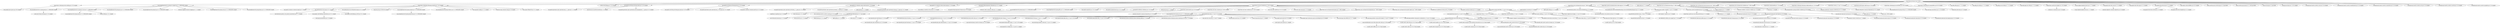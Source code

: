 digraph "uk.gov.hmrc.jdc:emcs:war:3.226.0" {
	"uk.gov.hmrc.jdc:emcs:war:3.226.0" -> "uk.gov.hmrc.rehoming:event-auditing:jar:2.0.0:compile" ;
	"uk.gov.hmrc.jdc:emcs:war:3.226.0" -> "org.springframework.ws:spring-ws-support:jar:2.1.4.RELEASE:compile" ;
	"uk.gov.hmrc.jdc:emcs:war:3.226.0" -> "uk.gov.hmrc.rehoming:rehoming-common:jar:7.41.0:compile" ;
	"uk.gov.hmrc.jdc:emcs:war:3.226.0" -> "xerces:xercesImpl:jar:2.12.0:compile" ;
	"uk.gov.hmrc.jdc:emcs:war:3.226.0" -> "org.apache.activemq:activemq-client:jar:5.15.9:compile" ;
	"uk.gov.hmrc.jdc:emcs:war:3.226.0" -> "org.apache.activemq:activemq-pool:jar:5.15.9:compile" ;
	"uk.gov.hmrc.jdc:emcs:war:3.226.0" -> "org.apache.ws.commons.axiom:axiom-api:jar:1.2.6:compile" ;
	"uk.gov.hmrc.jdc:emcs:war:3.226.0" -> "org.apache.ws.commons.axiom:axiom-impl:jar:1.2.6:compile" ;
	"uk.gov.hmrc.jdc:emcs:war:3.226.0" -> "org.apache.httpcomponents:httpclient:jar:4.5.2:compile" ;
	"uk.gov.hmrc.jdc:emcs:war:3.226.0" -> "uk.gov.hmrc.jdc:emcs-backend:jar:3.226.0:compile" ;
	"uk.gov.hmrc.jdc:emcs:war:3.226.0" -> "uk.gov.hmrc.jdc.rsa:framework-core:jar:7.188.0:compile" ;
	"uk.gov.hmrc.jdc:emcs:war:3.226.0" -> "uk.gov.hmrc.portal:reauthentication-client-app:jar:2.2.0:compile" ;
	"uk.gov.hmrc.jdc:emcs:war:3.226.0" -> "xalan:xalan:jar:2.7.2:compile" ;
	"uk.gov.hmrc.jdc:emcs:war:3.226.0" -> "uk.gov.hmrc.jdc.rsa:framework-web:jar:7.188.0:compile" ;
	"uk.gov.hmrc.jdc:emcs:war:3.226.0" -> "uk.gov.hmrc.jdc.rsa:framework-web-resources:war:7.188.0:compile" ;
	"uk.gov.hmrc.jdc:emcs:war:3.226.0" -> "uk.gov.hmrc.jdc.rsa:framework-validation:jar:7.188.0:compile" ;
	"uk.gov.hmrc.jdc:emcs:war:3.226.0" -> "uk.gov.hmrc:spring-health:jar:1.3.0:compile" ;
	"uk.gov.hmrc.jdc:emcs:war:3.226.0" -> "uk.gov.hmrc.rehoming:rehoming-config-loader:jar:1.12.0:compile" ;
	"uk.gov.hmrc.jdc:emcs:war:3.226.0" -> "uk.gov.hmrc:secure_2.11:jar:7.3.0:compile" ;
	"uk.gov.hmrc.jdc:emcs:war:3.226.0" -> "org.bouncycastle:bcprov-jdk15on:jar:1.62:compile" ;
	"uk.gov.hmrc.jdc:emcs:war:3.226.0" -> "uk.gov.hmrc.rehoming:java-auth-filter:jar:5.64.0:compile" ;
	"uk.gov.hmrc.jdc:emcs:war:3.226.0" -> "uk.gov.hmrc.rehoming:java-spring-filters:jar:6.6.0:compile" ;
	"uk.gov.hmrc.jdc:emcs:war:3.226.0" -> "org.slf4j:slf4j-api:jar:1.7.11:compile" ;
	"uk.gov.hmrc.jdc:emcs:war:3.226.0" -> "org.slf4j:jul-to-slf4j:jar:1.7.11:compile" ;
	"uk.gov.hmrc.jdc:emcs:war:3.226.0" -> "org.slf4j:jcl-over-slf4j:jar:1.7.11:compile" ;
	"uk.gov.hmrc.jdc:emcs:war:3.226.0" -> "org.slf4j:log4j-over-slf4j:jar:1.7.11:compile" ;
	"uk.gov.hmrc.jdc:emcs:war:3.226.0" -> "uk.gov.hmrc:portal-json-logger:jar:1.8.0:compile" ;
	"uk.gov.hmrc.jdc:emcs:war:3.226.0" -> "ch.qos.logback:logback-classic:jar:1.1.7:compile" ;
	"uk.gov.hmrc.jdc:emcs:war:3.226.0" -> "org.apache.tiles:tiles-core:jar:2.2.2:compile" ;
	"uk.gov.hmrc.jdc:emcs:war:3.226.0" -> "org.apache.tiles:tiles-api:jar:2.2.2:compile" ;
	"uk.gov.hmrc.jdc:emcs:war:3.226.0" -> "org.apache.tiles:tiles-jsp:jar:2.2.2:compile" ;
	"uk.gov.hmrc.jdc:emcs:war:3.226.0" -> "org.tuckey:urlrewritefilter:jar:4.0.3:compile" ;
	"uk.gov.hmrc.jdc:emcs:war:3.226.0" -> "javax.servlet:javax.servlet-api:jar:3.1.0:provided" ;
	"uk.gov.hmrc.jdc:emcs:war:3.226.0" -> "javax.servlet.jsp:jsp-api:jar:2.2.1-b03:provided" ;
	"uk.gov.hmrc.jdc:emcs:war:3.226.0" -> "javax.el:el-api:jar:2.2:provided" ;
	"uk.gov.hmrc.jdc:emcs:war:3.226.0" -> "xml-apis:xml-apis:jar:1.4.01:compile" ;
	"uk.gov.hmrc.jdc:emcs:war:3.226.0" -> "io.dropwizard.metrics:metrics-core:jar:3.2.6:compile" ;
	"uk.gov.hmrc.jdc:emcs:war:3.226.0" -> "io.dropwizard.metrics:metrics-healthchecks:jar:3.2.6:compile" ;
	"uk.gov.hmrc.jdc:emcs:war:3.226.0" -> "io.dropwizard.metrics:metrics-annotation:jar:3.2.6:compile" ;
	"uk.gov.hmrc.jdc:emcs:war:3.226.0" -> "io.dropwizard.metrics:metrics-jvm:jar:3.2.6:compile" ;
	"uk.gov.hmrc.jdc:emcs:war:3.226.0" -> "io.dropwizard.metrics:metrics-servlet:jar:3.2.6:compile" ;
	"uk.gov.hmrc.jdc:emcs:war:3.226.0" -> "io.dropwizard.metrics:metrics-graphite:jar:3.2.6:compile" ;
	"uk.gov.hmrc.rehoming:event-auditing:jar:2.0.0:compile" -> "com.google.guava:guava:jar:18.0:compile" ;
	"org.springframework.ws:spring-ws-support:jar:2.1.4.RELEASE:compile" -> "org.springframework.ws:spring-xml:jar:2.1.4.RELEASE:compile" ;
	"org.springframework.ws:spring-ws-support:jar:2.1.4.RELEASE:compile" -> "org.springframework.ws:spring-ws-core:jar:2.1.4.RELEASE:compile" ;
	"org.springframework.ws:spring-ws-support:jar:2.1.4.RELEASE:compile" -> "org.springframework:spring-jms:jar:3.2.15.RELEASE:compile" ;
	"org.springframework.ws:spring-ws-support:jar:2.1.4.RELEASE:compile" -> "org.springframework:spring-tx:jar:3.2.15.RELEASE:compile" ;
	"org.springframework.ws:spring-ws-support:jar:2.1.4.RELEASE:compile" -> "commons-logging:commons-logging:jar:1.1.1:compile" ;
	"org.springframework.ws:spring-ws-support:jar:2.1.4.RELEASE:compile" -> "org.springframework:spring-core:jar:3.2.15.RELEASE:compile" ;
	"org.springframework.ws:spring-ws-support:jar:2.1.4.RELEASE:compile" -> "org.springframework:spring-beans:jar:3.2.15.RELEASE:compile" ;
	"org.springframework.ws:spring-xml:jar:2.1.4.RELEASE:compile" -> "javax.xml.stream:stax-api:jar:1.0-2:compile" ;
	"org.springframework.ws:spring-ws-core:jar:2.1.4.RELEASE:compile" -> "org.springframework:spring-oxm:jar:3.2.15.RELEASE:compile" ;
	"org.springframework.ws:spring-ws-core:jar:2.1.4.RELEASE:compile" -> "wsdl4j:wsdl4j:jar:1.6.1:compile" ;
	"uk.gov.hmrc.rehoming:rehoming-common:jar:7.41.0:compile" -> "org.apache.commons:commons-lang3:jar:3.7:compile" ;
	"uk.gov.hmrc.rehoming:rehoming-common:jar:7.41.0:compile" -> "com.optimizely.ab:core-api:jar:2.0.1:compile" ;
	"uk.gov.hmrc.rehoming:rehoming-common:jar:7.41.0:compile" -> "com.optimizely.ab:core-httpclient-impl:jar:2.0.1:compile" ;
	"uk.gov.hmrc.rehoming:rehoming-common:jar:7.41.0:compile" -> "org.json:json:jar:20180130:compile" ;
	"uk.gov.hmrc.rehoming:rehoming-common:jar:7.41.0:compile" -> "org.springframework:spring-context:jar:3.2.15.RELEASE:compile" ;
	"uk.gov.hmrc.rehoming:rehoming-common:jar:7.41.0:compile" -> "org.springframework:spring-webmvc:jar:3.2.15.RELEASE:compile" ;
	"uk.gov.hmrc.rehoming:rehoming-common:jar:7.41.0:compile" -> "com.typesafe:config:jar:1.3.1:compile" ;
	"uk.gov.hmrc.rehoming:rehoming-common:jar:7.41.0:compile" -> "commons-lang:commons-lang:jar:2.6:compile" ;
	"uk.gov.hmrc.rehoming:rehoming-common:jar:7.41.0:compile" -> "com.zaxxer:HikariCP:jar:2.5.1:compile" ;
	"com.optimizely.ab:core-api:jar:2.0.1:compile" -> "com.fasterxml.jackson.core:jackson-annotations:jar:2.7.1:compile" ;
	"com.optimizely.ab:core-api:jar:2.0.1:compile" -> "com.google.code.findbugs:annotations:jar:3.0.1:compile" ;
	"com.optimizely.ab:core-api:jar:2.0.1:compile" -> "com.google.code.findbugs:jsr305:jar:3.0.1:compile" ;
	"com.google.code.findbugs:annotations:jar:3.0.1:compile" -> "net.jcip:jcip-annotations:jar:1.0:compile" ;
	"org.springframework:spring-context:jar:3.2.15.RELEASE:compile" -> "org.springframework:spring-expression:jar:3.2.15.RELEASE:compile" ;
	"org.apache.activemq:activemq-client:jar:5.15.9:compile" -> "org.apache.geronimo.specs:geronimo-jms_1.1_spec:jar:1.1.1:compile" ;
	"org.apache.activemq:activemq-client:jar:5.15.9:compile" -> "org.fusesource.hawtbuf:hawtbuf:jar:1.11:compile" ;
	"org.apache.activemq:activemq-client:jar:5.15.9:compile" -> "org.apache.geronimo.specs:geronimo-j2ee-management_1.1_spec:jar:1.0.1:compile" ;
	"org.apache.activemq:activemq-pool:jar:5.15.9:compile" -> "org.apache.activemq:activemq-jms-pool:jar:5.15.9:compile" ;
	"org.apache.activemq:activemq-pool:jar:5.15.9:compile" -> "org.apache.geronimo.specs:geronimo-jta_1.0.1B_spec:jar:1.0.1:compile" ;
	"org.apache.activemq:activemq-pool:jar:5.15.9:compile" -> "org.apache.commons:commons-pool2:jar:2.4.2:compile" ;
	"org.apache.ws.commons.axiom:axiom-api:jar:1.2.6:compile" -> "org.apache.geronimo.specs:geronimo-activation_1.1_spec:jar:1.0.1:compile" ;
	"org.apache.ws.commons.axiom:axiom-api:jar:1.2.6:compile" -> "org.apache.geronimo.specs:geronimo-javamail_1.4_spec:jar:1.2:compile" ;
	"org.apache.ws.commons.axiom:axiom-api:jar:1.2.6:compile" -> "jaxen:jaxen:jar:1.1.1:compile" ;
	"org.apache.ws.commons.axiom:axiom-api:jar:1.2.6:compile" -> "org.apache.geronimo.specs:geronimo-stax-api_1.0_spec:jar:1.0.1:compile" ;
	"org.apache.ws.commons.axiom:axiom-impl:jar:1.2.6:compile" -> "org.codehaus.woodstox:wstx-asl:jar:3.2.4:compile" ;
	"org.apache.httpcomponents:httpclient:jar:4.5.2:compile" -> "org.apache.httpcomponents:httpcore:jar:4.4.4:compile" ;
	"org.apache.httpcomponents:httpclient:jar:4.5.2:compile" -> "commons-codec:commons-codec:jar:1.11:compile" ;
	"uk.gov.hmrc.jdc:emcs-backend:jar:3.226.0:compile" -> "org.springframework:spring-aop:jar:3.2.15.RELEASE:compile" ;
	"uk.gov.hmrc.jdc:emcs-backend:jar:3.226.0:compile" -> "org.springframework:spring-jdbc:jar:3.2.15.RELEASE:compile" ;
	"uk.gov.hmrc.jdc:emcs-backend:jar:3.226.0:compile" -> "org.aspectj:aspectjrt:jar:1.8.12:compile" ;
	"uk.gov.hmrc.jdc:emcs-backend:jar:3.226.0:compile" -> "org.aspectj:aspectjweaver:jar:1.8.12:compile" ;
	"uk.gov.hmrc.jdc:emcs-backend:jar:3.226.0:compile" -> "org.apache.xmlbeans:xmlbeans:jar:2.4.0:compile" ;
	"uk.gov.hmrc.jdc:emcs-backend:jar:3.226.0:compile" -> "javax.jms:jms:jar:1.1:compile" ;
	"uk.gov.hmrc.jdc:emcs-backend:jar:3.226.0:compile" -> "uk.gov.hmrc:portal-metrics:jar:2.9.0:compile" ;
	"uk.gov.hmrc.jdc:emcs-backend:jar:3.226.0:compile" -> "uk.gov.hmrc.jdc:emcs-common:jar:3.226.0:compile" ;
	"uk.gov.hmrc.jdc:emcs-backend:jar:3.226.0:compile" -> "uk.gov.hmrc.jdc:emcs-xmlbeans:jar:3.226.0:compile" ;
	"uk.gov.hmrc.jdc:emcs-backend:jar:3.226.0:compile" -> "com.oracle.jdbc:ojdbc8:jar:19.3.0.0:compile" ;
	"uk.gov.hmrc.jdc:emcs-backend:jar:3.226.0:compile" -> "javax.xml.soap:saaj-api:jar:1.3.5:compile" ;
	"uk.gov.hmrc.jdc:emcs-backend:jar:3.226.0:compile" -> "uk.gov.hmrc.jdc.rsa:framework-business:jar:7.188.0:compile" ;
	"uk.gov.hmrc.jdc:emcs-backend:jar:3.226.0:compile" -> "uk.gov.hmrc.jdc.rsa:framework-integration:jar:7.188.0:compile" ;
	"uk.gov.hmrc.jdc:emcs-backend:jar:3.226.0:compile" -> "uk.gov.hmrc.jdc.rsa:framework-transfer-objects:jar:7.188.0:compile" ;
	"uk.gov.hmrc.jdc:emcs-backend:jar:3.226.0:compile" -> "ir.middleware:middleware-utils:jar:J22_2.9:compile" ;
	"uk.gov.hmrc.jdc:emcs-backend:jar:3.226.0:compile" -> "org.apache.santuario:xmlsec:jar:1.4.1:compile" ;
	"uk.gov.hmrc.jdc:emcs-backend:jar:3.226.0:compile" -> "uk.gov.hmrc:portal-audit-filter_2.11:jar:3.16.0:compile" ;
	"org.springframework:spring-aop:jar:3.2.15.RELEASE:compile" -> "aopalliance:aopalliance:jar:1.0:compile" ;
	"org.apache.xmlbeans:xmlbeans:jar:2.4.0:compile" -> "stax:stax-api:jar:1.0.1:compile" ;
	"uk.gov.hmrc:portal-metrics:jar:2.9.0:compile" -> "com.ryantenney.metrics:metrics-spring:jar:3.0.4:compile" ;
	"uk.gov.hmrc:portal-metrics:jar:2.9.0:compile" -> "org.hibernate:hibernate:jar:3.2.7.ga:compile" ;
	"org.hibernate:hibernate:jar:3.2.7.ga:compile" -> "net.sf.ehcache:ehcache:jar:1.2.3:compile" ;
	"org.hibernate:hibernate:jar:3.2.7.ga:compile" -> "asm:asm-attrs:jar:1.5.3:compile" ;
	"org.hibernate:hibernate:jar:3.2.7.ga:compile" -> "dom4j:dom4j:jar:1.6.1:compile" ;
	"org.hibernate:hibernate:jar:3.2.7.ga:compile" -> "cglib:cglib:jar:2.1_3:compile" ;
	"org.hibernate:hibernate:jar:3.2.7.ga:compile" -> "asm:asm:jar:1.5.3:compile" ;
	"uk.gov.hmrc.jdc.rsa:framework-business:jar:7.188.0:compile" -> "commons-beanutils:commons-beanutils:jar:1.9.3:compile" ;
	"uk.gov.hmrc.jdc.rsa:framework-integration:jar:7.188.0:compile" -> "org.springframework:spring-orm:jar:3.2.15.RELEASE:compile" ;
	"uk.gov.hmrc:portal-audit-filter_2.11:jar:3.16.0:compile" -> "com.typesafe.play:play_2.11:jar:2.5.19:compile" ;
	"uk.gov.hmrc:portal-audit-filter_2.11:jar:3.16.0:compile" -> "com.typesafe.play:play-ws_2.11:jar:2.5.19:compile" ;
	"uk.gov.hmrc:portal-audit-filter_2.11:jar:3.16.0:compile" -> "uk.gov.hmrc:time_2.11:jar:3.2.0:compile" ;
	"uk.gov.hmrc:portal-audit-filter_2.11:jar:3.16.0:compile" -> "uk.gov.hmrc:http-exceptions_2.11:jar:1.1.0:compile" ;
	"uk.gov.hmrc:portal-audit-filter_2.11:jar:3.16.0:compile" -> "uk.gov.hmrc:play-auditing_2.11:jar:2.10.0:compile" ;
	"uk.gov.hmrc:portal-audit-filter_2.11:jar:3.16.0:compile" -> "uk.gov.hmrc:logback-json-logger_2.11:jar:4.0.0:compile" ;
	"com.typesafe.play:play_2.11:jar:2.5.19:compile" -> "com.typesafe.play:build-link:jar:2.5.19:compile" ;
	"com.typesafe.play:play_2.11:jar:2.5.19:compile" -> "com.typesafe.play:play-iteratees_2.11:jar:2.5.19:compile" ;
	"com.typesafe.play:play_2.11:jar:2.5.19:compile" -> "com.typesafe.play:play-json_2.11:jar:2.5.19:compile" ;
	"com.typesafe.play:play_2.11:jar:2.5.19:compile" -> "com.typesafe.play:play-netty-utils:jar:2.5.19:compile" ;
	"com.typesafe.play:play_2.11:jar:2.5.19:compile" -> "com.typesafe.play:play-streams_2.11:jar:2.5.19:compile" ;
	"com.typesafe.play:play_2.11:jar:2.5.19:compile" -> "com.typesafe.play:twirl-api_2.11:jar:1.1.1:compile" ;
	"com.typesafe.play:play_2.11:jar:2.5.19:compile" -> "com.typesafe.akka:akka-actor_2.11:jar:2.4.20:compile" ;
	"com.typesafe.play:play_2.11:jar:2.5.19:compile" -> "com.typesafe.akka:akka-slf4j_2.11:jar:2.4.20:compile" ;
	"com.typesafe.play:play_2.11:jar:2.5.19:compile" -> "com.fasterxml.jackson.datatype:jackson-datatype-jdk8:jar:2.7.8:compile" ;
	"com.typesafe.play:play_2.11:jar:2.5.19:compile" -> "com.fasterxml.jackson.datatype:jackson-datatype-jsr310:jar:2.7.8:compile" ;
	"com.typesafe.play:play_2.11:jar:2.5.19:compile" -> "org.scala-stm:scala-stm_2.11:jar:0.7:compile" ;
	"com.typesafe.play:play_2.11:jar:2.5.19:compile" -> "org.joda:joda-convert:jar:1.8.1:compile" ;
	"com.typesafe.play:play_2.11:jar:2.5.19:compile" -> "javax.transaction:jta:jar:1.1:compile" ;
	"com.typesafe.play:play_2.11:jar:2.5.19:compile" -> "com.google.inject:guice:jar:4.0:compile" ;
	"com.typesafe.play:play_2.11:jar:2.5.19:compile" -> "com.google.inject.extensions:guice-assistedinject:jar:4.0:compile" ;
	"com.typesafe.play:play_2.11:jar:2.5.19:compile" -> "org.scala-lang:scala-reflect:jar:2.11.7:compile" ;
	"com.typesafe.play:play_2.11:jar:2.5.19:compile" -> "org.scala-lang.modules:scala-java8-compat_2.11:jar:0.7.0:compile" ;
	"com.typesafe.play:play_2.11:jar:2.5.19:compile" -> "org.scala-lang.modules:scala-parser-combinators_2.11:jar:1.0.4:compile" ;
	"com.typesafe.play:build-link:jar:2.5.19:compile" -> "com.typesafe.play:play-exceptions:jar:2.5.19:compile" ;
	"com.typesafe.play:play-json_2.11:jar:2.5.19:compile" -> "com.typesafe.play:play-functional_2.11:jar:2.5.19:compile" ;
	"com.typesafe.play:play-json_2.11:jar:2.5.19:compile" -> "com.typesafe.play:play-datacommons_2.11:jar:2.5.19:compile" ;
	"com.typesafe.play:play-streams_2.11:jar:2.5.19:compile" -> "org.reactivestreams:reactive-streams:jar:1.0.0:compile" ;
	"com.typesafe.play:play-streams_2.11:jar:2.5.19:compile" -> "com.typesafe.akka:akka-stream_2.11:jar:2.4.20:compile" ;
	"com.typesafe.akka:akka-stream_2.11:jar:2.4.20:compile" -> "com.typesafe:ssl-config-core_2.11:jar:0.2.1:compile" ;
	"com.typesafe.play:twirl-api_2.11:jar:1.1.1:compile" -> "org.scala-lang.modules:scala-xml_2.11:jar:1.0.1:compile" ;
	"com.google.inject:guice:jar:4.0:compile" -> "javax.inject:javax.inject:jar:1:compile" ;
	"com.typesafe.play:play-ws_2.11:jar:2.5.19:compile" -> "org.asynchttpclient:async-http-client:jar:2.0.36:compile" ;
	"com.typesafe.play:play-ws_2.11:jar:2.5.19:compile" -> "oauth.signpost:signpost-core:jar:1.2.1.2:compile" ;
	"com.typesafe.play:play-ws_2.11:jar:2.5.19:compile" -> "oauth.signpost:signpost-commonshttp4:jar:1.2.1.2:compile" ;
	"org.asynchttpclient:async-http-client:jar:2.0.36:compile" -> "org.asynchttpclient:async-http-client-netty-utils:jar:2.0.36:compile" ;
	"org.asynchttpclient:async-http-client:jar:2.0.36:compile" -> "io.netty:netty-codec-http:jar:4.0.51.Final:compile" ;
	"org.asynchttpclient:async-http-client:jar:2.0.36:compile" -> "io.netty:netty-handler:jar:4.0.51.Final:compile" ;
	"org.asynchttpclient:async-http-client:jar:2.0.36:compile" -> "io.netty:netty-transport-native-epoll:jar:linux-x86_64:4.0.51.Final:compile" ;
	"org.asynchttpclient:async-http-client:jar:2.0.36:compile" -> "org.asynchttpclient:netty-resolver-dns:jar:2.0.36:compile" ;
	"org.asynchttpclient:async-http-client:jar:2.0.36:compile" -> "com.typesafe.netty:netty-reactive-streams:jar:1.0.8:compile" ;
	"org.asynchttpclient:async-http-client-netty-utils:jar:2.0.36:compile" -> "io.netty:netty-buffer:jar:4.0.51.Final:compile" ;
	"io.netty:netty-codec-http:jar:4.0.51.Final:compile" -> "io.netty:netty-codec:jar:4.0.51.Final:compile" ;
	"io.netty:netty-handler:jar:4.0.51.Final:compile" -> "io.netty:netty-transport:jar:4.0.51.Final:compile" ;
	"io.netty:netty-transport-native-epoll:jar:linux-x86_64:4.0.51.Final:compile" -> "io.netty:netty-common:jar:4.0.51.Final:compile" ;
	"org.asynchttpclient:netty-resolver-dns:jar:2.0.36:compile" -> "org.asynchttpclient:netty-resolver:jar:2.0.36:compile" ;
	"org.asynchttpclient:netty-resolver-dns:jar:2.0.36:compile" -> "org.asynchttpclient:netty-codec-dns:jar:2.0.36:compile" ;
	"uk.gov.hmrc:time_2.11:jar:3.2.0:compile" -> "com.github.nscala-time:nscala-time_2.11:jar:2.16.0:compile" ;
	"uk.gov.hmrc:play-auditing_2.11:jar:2.10.0:compile" -> "uk.gov.hmrc:http-verbs_2.11:jar:6.4.0:compile" ;
	"uk.gov.hmrc:play-auditing_2.11:jar:2.10.0:compile" -> "com.ning:async-http-client:jar:1.8.15:compile" ;
	"com.ning:async-http-client:jar:1.8.15:compile" -> "io.netty:netty:jar:3.9.2.Final:compile" ;
	"uk.gov.hmrc.jdc.rsa:framework-core:jar:7.188.0:compile" -> "opensymphony:oscache:jar:2.3:compile" ;
	"uk.gov.hmrc.jdc.rsa:framework-core:jar:7.188.0:compile" -> "cglib:cglib-nodep:jar:2.2.2:compile" ;
	"uk.gov.hmrc.jdc.rsa:framework-core:jar:7.188.0:compile" -> "com.fasterxml.jackson.core:jackson-databind:jar:2.5.3:compile" ;
	"uk.gov.hmrc.jdc.rsa:framework-core:jar:7.188.0:compile" -> "com.googlecode.concurrentlinkedhashmap:concurrentlinkedhashmap-lru:jar:1.3.1:compile" ;
	"uk.gov.hmrc.jdc.rsa:framework-core:jar:7.188.0:compile" -> "org.neo4j:neo4j-cypher-compiler-2.1:jar:2.1.5:compile" ;
	"com.fasterxml.jackson.core:jackson-databind:jar:2.5.3:compile" -> "com.fasterxml.jackson.core:jackson-core:jar:2.5.3:compile" ;
	"org.neo4j:neo4j-cypher-compiler-2.1:jar:2.1.5:compile" -> "org.parboiled:parboiled-scala_2.10:jar:1.1.6:compile" ;
	"org.neo4j:neo4j-cypher-compiler-2.1:jar:2.1.5:compile" -> "net.sf.opencsv:opencsv:jar:2.3:compile" ;
	"org.parboiled:parboiled-scala_2.10:jar:1.1.6:compile" -> "org.parboiled:parboiled-core:jar:1.1.6:compile" ;
	"uk.gov.hmrc.portal:reauthentication-client-app:jar:2.2.0:compile" -> "uk.gov.hmrc.portal:reauthdecrypt:jar:3.3.0:compile" ;
	"uk.gov.hmrc.portal:reauthdecrypt:jar:3.3.0:compile" -> "uk.gov.hmrc.portal.iass:iass-data-protection:jar:1.3.1:compile" ;
	"uk.gov.hmrc.portal:reauthdecrypt:jar:3.3.0:compile" -> "log4j:log4j:jar:1.2.17:compile" ;
	"uk.gov.hmrc.portal:reauthdecrypt:jar:3.3.0:compile" -> "org.opensaml:opensaml-core:jar:3.3.0:compile" ;
	"uk.gov.hmrc.portal:reauthdecrypt:jar:3.3.0:compile" -> "org.opensaml:opensaml-saml-impl:jar:3.3.0:compile" ;
	"uk.gov.hmrc.portal:reauthdecrypt:jar:3.3.0:compile" -> "org.opensaml:opensaml-saml-api:jar:3.3.0:compile" ;
	"org.opensaml:opensaml-core:jar:3.3.0:compile" -> "net.shibboleth.utilities:java-support:jar:7.3.0:compile" ;
	"org.opensaml:opensaml-saml-impl:jar:3.3.0:compile" -> "org.opensaml:opensaml-profile-api:jar:3.3.0:compile" ;
	"org.opensaml:opensaml-saml-impl:jar:3.3.0:compile" -> "org.opensaml:opensaml-storage-api:jar:3.3.0:compile" ;
	"org.opensaml:opensaml-saml-impl:jar:3.3.0:compile" -> "org.opensaml:opensaml-security-impl:jar:3.3.0:compile" ;
	"org.opensaml:opensaml-saml-impl:jar:3.3.0:compile" -> "org.opensaml:opensaml-xmlsec-impl:jar:3.3.0:compile" ;
	"org.opensaml:opensaml-saml-impl:jar:3.3.0:compile" -> "org.opensaml:opensaml-soap-impl:jar:3.3.0:compile" ;
	"org.opensaml:opensaml-saml-impl:jar:3.3.0:compile" -> "org.apache.velocity:velocity:jar:1.7:compile" ;
	"org.opensaml:opensaml-security-impl:jar:3.3.0:compile" -> "org.opensaml:opensaml-security-api:jar:3.3.0:compile" ;
	"org.opensaml:opensaml-security-api:jar:3.3.0:compile" -> "org.cryptacular:cryptacular:jar:1.1.1:compile" ;
	"org.opensaml:opensaml-saml-api:jar:3.3.0:compile" -> "org.opensaml:opensaml-xmlsec-api:jar:3.3.0:compile" ;
	"org.opensaml:opensaml-saml-api:jar:3.3.0:compile" -> "org.opensaml:opensaml-soap-api:jar:3.3.0:compile" ;
	"org.opensaml:opensaml-saml-api:jar:3.3.0:compile" -> "org.opensaml:opensaml-messaging-api:jar:3.3.0:compile" ;
	"xalan:xalan:jar:2.7.2:compile" -> "xalan:serializer:jar:2.7.2:compile" ;
	"uk.gov.hmrc.jdc.rsa:framework-web:jar:7.188.0:compile" -> "commons-validator:commons-validator:jar:1.6:compile" ;
	"uk.gov.hmrc.jdc.rsa:framework-web:jar:7.188.0:compile" -> "jstl:jstl:jar:1.2:compile" ;
	"uk.gov.hmrc.jdc.rsa:framework-web:jar:7.188.0:compile" -> "org.springmodules:spring-modules-validation:jar:0.8:compile" ;
	"uk.gov.hmrc.jdc.rsa:framework-web:jar:7.188.0:compile" -> "commons-collections:commons-collections:jar:3.2.2:compile" ;
	"uk.gov.hmrc.jdc.rsa:framework-web:jar:7.188.0:compile" -> "commons-httpclient:commons-httpclient:jar:3.0.1:compile" ;
	"org.springmodules:spring-modules-validation:jar:0.8:compile" -> "antlr:antlr:jar:2.7.6:compile" ;
	"org.springmodules:spring-modules-validation:jar:0.8:compile" -> "rhino:js:jar:1.6R2:compile" ;
	"uk.gov.hmrc:spring-health:jar:1.3.0:compile" -> "org.springframework:spring-web:jar:3.2.15.RELEASE:compile" ;
	"uk.gov.hmrc:secure_2.11:jar:7.3.0:compile" -> "org.scala-lang:scala-library:jar:2.11.8:compile" ;
	"uk.gov.hmrc.rehoming:java-auth-filter:jar:5.64.0:compile" -> "joda-time:joda-time:jar:2.3:compile" ;
	"uk.gov.hmrc:portal-json-logger:jar:1.8.0:compile" -> "commons-io:commons-io:jar:2.6:compile" ;
	"ch.qos.logback:logback-classic:jar:1.1.7:compile" -> "ch.qos.logback:logback-core:jar:1.1.7:compile" ;
	"org.apache.tiles:tiles-core:jar:2.2.2:compile" -> "commons-digester:commons-digester:jar:2.0:compile" ;
	"org.apache.tiles:tiles-jsp:jar:2.2.2:compile" -> "org.apache.tiles:tiles-servlet:jar:2.2.2:compile" ;
	"org.apache.tiles:tiles-jsp:jar:2.2.2:compile" -> "org.apache.tiles:tiles-template:jar:2.2.2:compile" ;
 }